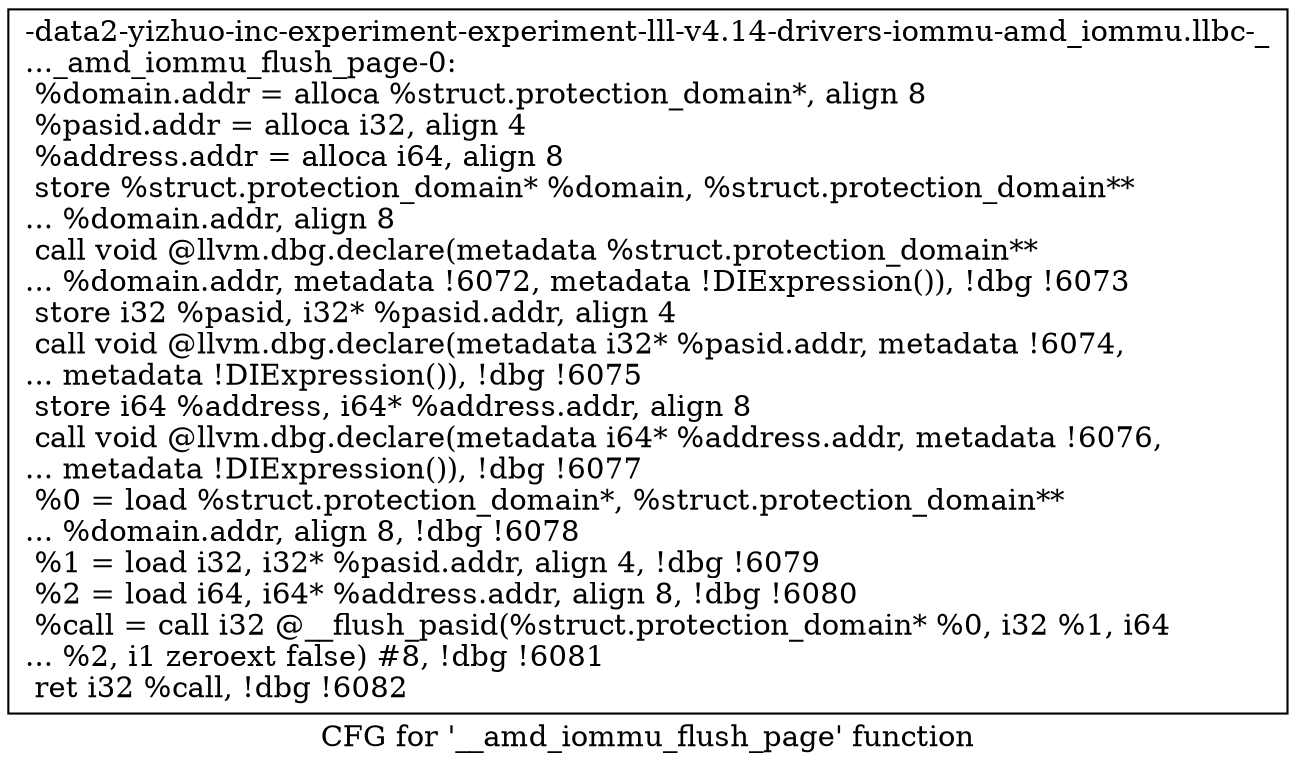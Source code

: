 digraph "CFG for '__amd_iommu_flush_page' function" {
	label="CFG for '__amd_iommu_flush_page' function";

	Node0x561b946b7760 [shape=record,label="{-data2-yizhuo-inc-experiment-experiment-lll-v4.14-drivers-iommu-amd_iommu.llbc-_\l..._amd_iommu_flush_page-0:\l  %domain.addr = alloca %struct.protection_domain*, align 8\l  %pasid.addr = alloca i32, align 4\l  %address.addr = alloca i64, align 8\l  store %struct.protection_domain* %domain, %struct.protection_domain**\l... %domain.addr, align 8\l  call void @llvm.dbg.declare(metadata %struct.protection_domain**\l... %domain.addr, metadata !6072, metadata !DIExpression()), !dbg !6073\l  store i32 %pasid, i32* %pasid.addr, align 4\l  call void @llvm.dbg.declare(metadata i32* %pasid.addr, metadata !6074,\l... metadata !DIExpression()), !dbg !6075\l  store i64 %address, i64* %address.addr, align 8\l  call void @llvm.dbg.declare(metadata i64* %address.addr, metadata !6076,\l... metadata !DIExpression()), !dbg !6077\l  %0 = load %struct.protection_domain*, %struct.protection_domain**\l... %domain.addr, align 8, !dbg !6078\l  %1 = load i32, i32* %pasid.addr, align 4, !dbg !6079\l  %2 = load i64, i64* %address.addr, align 8, !dbg !6080\l  %call = call i32 @__flush_pasid(%struct.protection_domain* %0, i32 %1, i64\l... %2, i1 zeroext false) #8, !dbg !6081\l  ret i32 %call, !dbg !6082\l}"];
}
